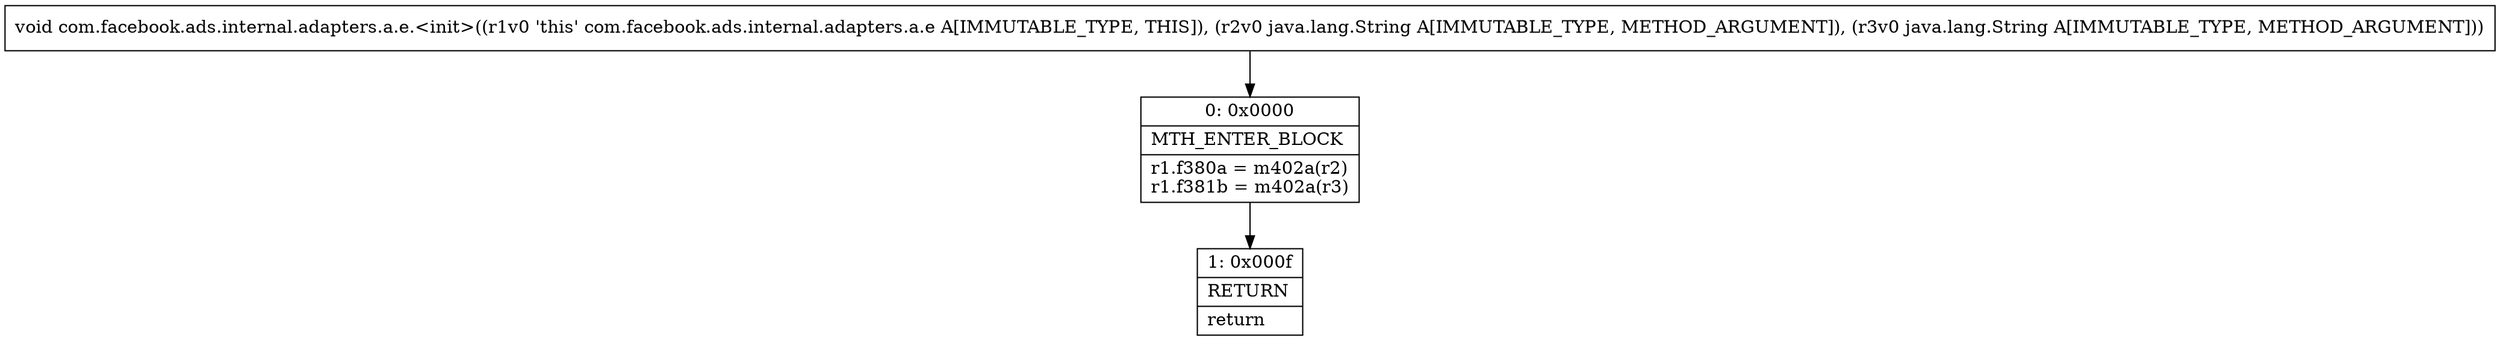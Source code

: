 digraph "CFG forcom.facebook.ads.internal.adapters.a.e.\<init\>(Ljava\/lang\/String;Ljava\/lang\/String;)V" {
Node_0 [shape=record,label="{0\:\ 0x0000|MTH_ENTER_BLOCK\l|r1.f380a = m402a(r2)\lr1.f381b = m402a(r3)\l}"];
Node_1 [shape=record,label="{1\:\ 0x000f|RETURN\l|return\l}"];
MethodNode[shape=record,label="{void com.facebook.ads.internal.adapters.a.e.\<init\>((r1v0 'this' com.facebook.ads.internal.adapters.a.e A[IMMUTABLE_TYPE, THIS]), (r2v0 java.lang.String A[IMMUTABLE_TYPE, METHOD_ARGUMENT]), (r3v0 java.lang.String A[IMMUTABLE_TYPE, METHOD_ARGUMENT])) }"];
MethodNode -> Node_0;
Node_0 -> Node_1;
}

